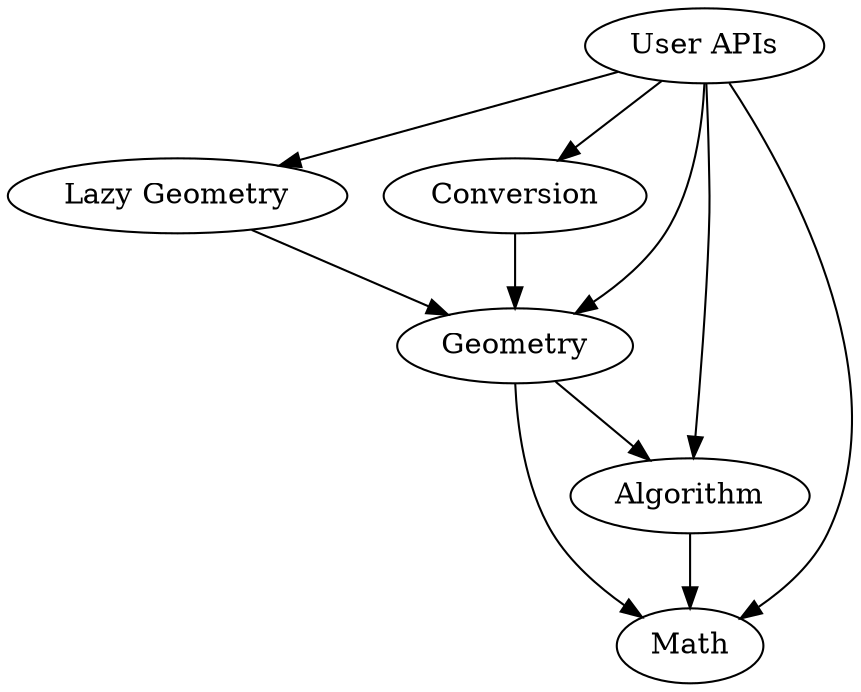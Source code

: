 digraph Pages {
  outputorder="edgesfirst"
  fontcolor = "blue";
  fontsize = 18;

  "User APIs";
  "Lazy Geometry";
  "Conversion";
  "Geometry";
  "Algorithm";
  "Math";

  "User APIs" -> "Lazy Geometry";
  "User APIs" -> "Geometry";
  "User APIs" -> "Conversion";
  "User APIs" -> "Algorithm";
  "User APIs" -> "Math";
  "Lazy Geometry" -> "Geometry";
  "Conversion" -> "Geometry";
  "Geometry" -> "Math";
  "Geometry" -> "Algorithm";
  "Algorithm" -> "Math";
}
